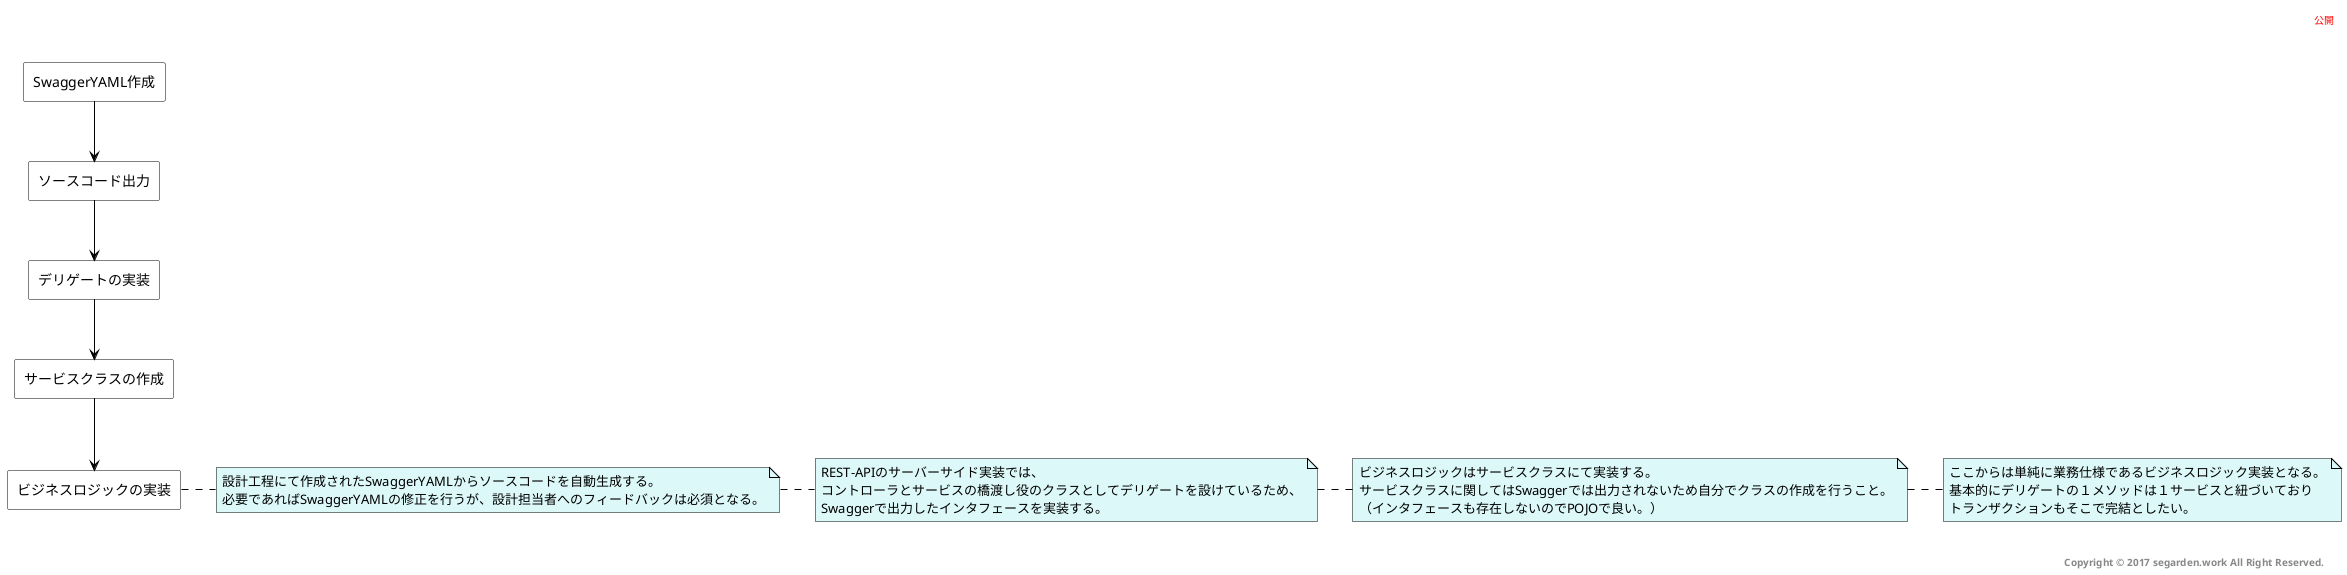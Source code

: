 @startuml

/' ---------------------------------------------- '/
' 固定エリア

'ヘッダー
header

<font color=red>公開</font>


endheader


'フッター
right footer


<b>Copyright &#169; 2017 segarden.work All Right Reserved.</b>　
endfooter

/' ---------------------------------------------- '/
' スタイルエリア

'必要なら追加
skinparam {
defaultFontName Meiryo
ArrowColor black
Shadow none
shadowing false
'linetype ortho
}
skinparam rectangle {
BackgroundColor White
BorderColor Black
}
skinparam actor {
BackgroundColor White
BorderColor Black
}
skinparam note {
BackgroundColor #dcf8f8
BorderColor Black
}

/' ---------------------------------------------- '/
' 描画エリア

rectangle SwaggerYAML作成
rectangle ソースコード出力
rectangle デリゲートの実装
rectangle サービスクラスの作成
rectangle ビジネスロジックの実装

SwaggerYAML作成 --> ソースコード出力
note right {
設計工程にて作成されたSwaggerYAMLからソースコードを自動生成する。
必要であればSwaggerYAMLの修正を行うが、設計担当者へのフィードバックは必須となる。
}
ソースコード出力 --> デリゲートの実装
note right {
REST-APIのサーバーサイド実装では、
コントローラとサービスの橋渡し役のクラスとしてデリゲートを設けているため、
Swaggerで出力したインタフェースを実装する。
}
デリゲートの実装 --> サービスクラスの作成
note right {
ビジネスロジックはサービスクラスにて実装する。
サービスクラスに関してはSwaggerでは出力されないため自分でクラスの作成を行うこと。
（インタフェースも存在しないのでPOJOで良い。）
}
サービスクラスの作成 --> ビジネスロジックの実装
note right {
ここからは単純に業務仕様であるビジネスロジック実装となる。
基本的にデリゲートの１メソッドは１サービスと紐づいており
トランザクションもそこで完結としたい。
}

@enduml